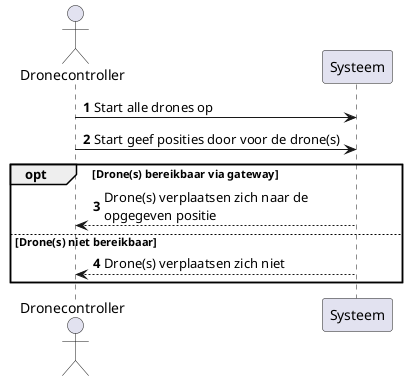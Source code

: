 @startuml

autonumber
actor "Dronecontroller" as act
participant "Systeem" as sys

act -> sys : Start alle drones op
act -> sys : Start geef posities door voor de drone(s)
opt Drone(s) bereikbaar via gateway
act <-- sys : Drone(s) verplaatsen zich naar de\nopgegeven positie
else Drone(s) niet bereikbaar
act <-- sys : Drone(s) verplaatsen zich niet
end

@enduml